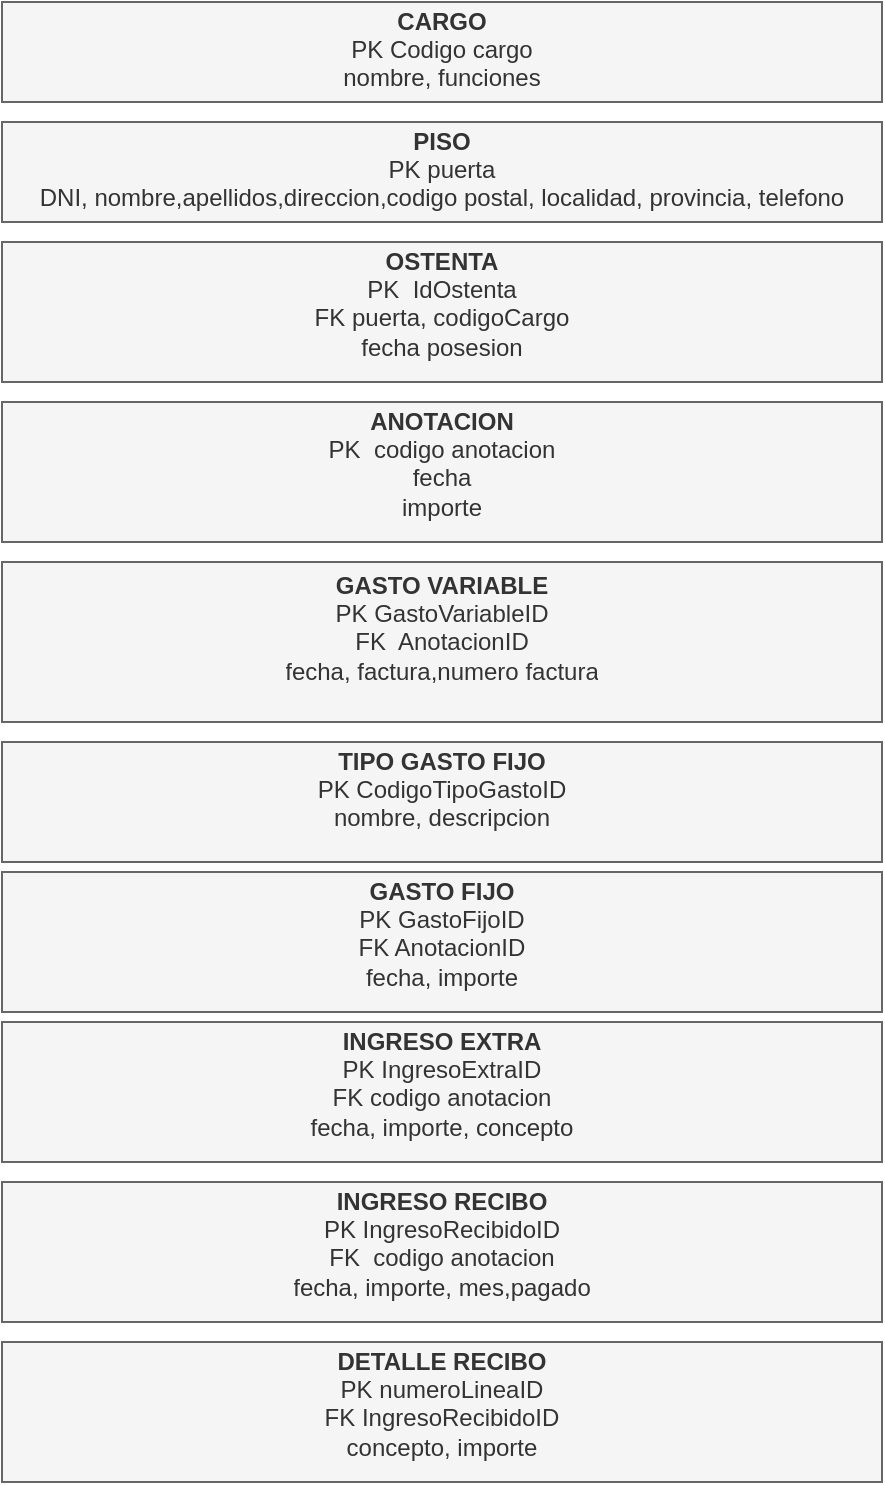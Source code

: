 <mxfile version="17.4.6"><diagram id="vxv80T0DSspKY2KJ_4uf" name="Page-1"><mxGraphModel dx="1422" dy="752" grid="1" gridSize="10" guides="1" tooltips="1" connect="1" arrows="1" fold="1" page="1" pageScale="1" pageWidth="827" pageHeight="1169" math="0" shadow="0"><root><mxCell id="0"/><mxCell id="1" parent="0"/><UserObject label="&lt;b&gt;CARGO&lt;/b&gt;&lt;div&gt;PK Codigo cargo&lt;br&gt;&lt;/div&gt;&lt;div&gt;nombre, funciones&lt;br&gt;&lt;/div&gt;&lt;div&gt;&lt;br&gt;&lt;/div&gt;" placeholders="1" name="Variable" id="RIH7_hN7T9zMOOn92EYS-10"><mxCell style="text;html=1;strokeColor=#666666;fillColor=#f5f5f5;align=center;verticalAlign=middle;whiteSpace=wrap;overflow=hidden;fontColor=#333333;" parent="1" vertex="1"><mxGeometry x="150" y="150" width="440" height="50" as="geometry"/></mxCell></UserObject><UserObject label="&lt;b&gt;PISO&lt;/b&gt;&lt;br&gt;&lt;div&gt;PK puerta&lt;br&gt;&lt;/div&gt;&lt;div&gt;DNI, nombre,apellidos,direccion,codigo postal, localidad, provincia, telefono&lt;br&gt;&lt;/div&gt;&lt;div&gt;&lt;br&gt;&lt;/div&gt;" placeholders="1" name="Variable" id="RIH7_hN7T9zMOOn92EYS-18"><mxCell style="text;html=1;strokeColor=#666666;fillColor=#f5f5f5;align=center;verticalAlign=middle;whiteSpace=wrap;overflow=hidden;fontColor=#333333;" parent="1" vertex="1"><mxGeometry x="150" y="210" width="440" height="50" as="geometry"/></mxCell></UserObject><UserObject label="&lt;b&gt;OSTENTA&lt;/b&gt;&lt;br&gt;&lt;div&gt;PK&amp;nbsp; IdOstenta&lt;br&gt;&lt;/div&gt;&lt;div&gt;FK puerta, codigoCargo&lt;/div&gt;&lt;div&gt;fecha posesion&lt;br&gt;&lt;/div&gt;&lt;div&gt;&lt;br&gt;&lt;/div&gt;" placeholders="1" name="Variable" id="RIH7_hN7T9zMOOn92EYS-19"><mxCell style="text;html=1;strokeColor=#666666;fillColor=#f5f5f5;align=center;verticalAlign=middle;whiteSpace=wrap;overflow=hidden;fontColor=#333333;" parent="1" vertex="1"><mxGeometry x="150" y="270" width="440" height="70" as="geometry"/></mxCell></UserObject><UserObject label="&lt;b&gt;ANOTACION&lt;/b&gt;&lt;br&gt;&lt;div&gt;PK&amp;nbsp; codigo anotacion&lt;br&gt;&lt;/div&gt;&lt;div&gt;fecha&lt;br&gt;&lt;/div&gt;&lt;div&gt;importe&lt;br&gt;&lt;/div&gt;&lt;div&gt;&lt;br&gt;&lt;/div&gt;" placeholders="1" name="Variable" id="RIH7_hN7T9zMOOn92EYS-23"><mxCell style="text;html=1;strokeColor=#666666;fillColor=#f5f5f5;align=center;verticalAlign=middle;whiteSpace=wrap;overflow=hidden;fontColor=#333333;" parent="1" vertex="1"><mxGeometry x="150" y="350" width="440" height="70" as="geometry"/></mxCell></UserObject><UserObject label="&lt;b&gt;GASTO VARIABLE&lt;/b&gt;&lt;br&gt;&lt;div&gt;PK GastoVariableID&lt;br&gt;&lt;/div&gt;&lt;div&gt;FK&amp;nbsp; AnotacionID&lt;br&gt;&lt;/div&gt;&lt;div&gt;fecha, factura,numero factura&lt;br&gt;&lt;/div&gt;&lt;div&gt;&lt;br&gt;&lt;/div&gt;" placeholders="1" name="Variable" id="RIH7_hN7T9zMOOn92EYS-24"><mxCell style="text;html=1;strokeColor=#666666;fillColor=#f5f5f5;align=center;verticalAlign=middle;whiteSpace=wrap;overflow=hidden;fontColor=#333333;" parent="1" vertex="1"><mxGeometry x="150" y="430" width="440" height="80" as="geometry"/></mxCell></UserObject><UserObject label="&lt;b&gt;GASTO FIJO&lt;/b&gt;&lt;br&gt;&lt;div&gt;PK GastoFijoID&lt;br&gt;&lt;/div&gt;&lt;div&gt;FK AnotacionID&lt;/div&gt;&lt;div&gt;fecha, importe&lt;br&gt;&lt;/div&gt;&lt;div&gt;&lt;br&gt;&lt;/div&gt;" placeholders="1" name="Variable" id="RIH7_hN7T9zMOOn92EYS-25"><mxCell style="text;html=1;strokeColor=#666666;fillColor=#f5f5f5;align=center;verticalAlign=middle;whiteSpace=wrap;overflow=hidden;fontColor=#333333;" parent="1" vertex="1"><mxGeometry x="150" y="585" width="440" height="70" as="geometry"/></mxCell></UserObject><UserObject label="&lt;b&gt;INGRESO EXTRA&lt;/b&gt;&lt;br&gt;&lt;div&gt;PK IngresoExtraID&lt;br&gt;&lt;/div&gt;&lt;div&gt;FK codigo anotacion&lt;br&gt;&lt;/div&gt;&lt;div&gt;fecha, importe, concepto&lt;br&gt;&lt;/div&gt;&lt;div&gt;&lt;br&gt;&lt;/div&gt;" placeholders="1" name="Variable" id="RIH7_hN7T9zMOOn92EYS-26"><mxCell style="text;html=1;strokeColor=#666666;fillColor=#f5f5f5;align=center;verticalAlign=middle;whiteSpace=wrap;overflow=hidden;fontColor=#333333;" parent="1" vertex="1"><mxGeometry x="150" y="660" width="440" height="70" as="geometry"/></mxCell></UserObject><UserObject label="&lt;b&gt;INGRESO RECIBO&lt;/b&gt;&lt;br&gt;&lt;div&gt;PK IngresoRecibidoID&lt;br&gt;&lt;/div&gt;&lt;div&gt;FK&amp;nbsp; codigo anotacion&lt;br&gt;&lt;/div&gt;&lt;div&gt;fecha, importe, mes,pagado&lt;br&gt;&lt;/div&gt;&lt;div&gt;&lt;br&gt;&lt;/div&gt;&lt;div&gt;&lt;br&gt;&lt;/div&gt;" placeholders="1" name="Variable" id="RIH7_hN7T9zMOOn92EYS-27"><mxCell style="text;html=1;strokeColor=#666666;fillColor=#f5f5f5;align=center;verticalAlign=middle;whiteSpace=wrap;overflow=hidden;fontColor=#333333;" parent="1" vertex="1"><mxGeometry x="150" y="740" width="440" height="70" as="geometry"/></mxCell></UserObject><UserObject label="&lt;b&gt;TIPO GASTO FIJO&lt;/b&gt;&lt;br&gt;&lt;div&gt;PK CodigoTipoGastoID&lt;br&gt;&lt;/div&gt;&lt;div&gt;nombre, descripcion&lt;br&gt;&lt;/div&gt;&lt;div&gt;&lt;br&gt;&lt;/div&gt;&lt;div&gt;&lt;br&gt;&lt;/div&gt;" placeholders="1" name="Variable" id="HCAJERvurEryDaF0ZKtP-1"><mxCell style="text;html=1;strokeColor=#666666;fillColor=#f5f5f5;align=center;verticalAlign=middle;whiteSpace=wrap;overflow=hidden;fontColor=#333333;" vertex="1" parent="1"><mxGeometry x="150" y="520" width="440" height="60" as="geometry"/></mxCell></UserObject><UserObject label="&lt;b&gt;DETALLE RECIBO&lt;/b&gt;&lt;br&gt;&lt;div&gt;PK numeroLineaID&lt;br&gt;&lt;/div&gt;&lt;div&gt;FK IngresoRecibidoID&lt;br&gt;&lt;/div&gt;&lt;div&gt;concepto, importe&lt;br&gt;&lt;/div&gt;&lt;div&gt;&lt;br&gt;&lt;/div&gt;&lt;div&gt;&lt;br&gt;&lt;/div&gt;" placeholders="1" name="Variable" id="HCAJERvurEryDaF0ZKtP-2"><mxCell style="text;html=1;strokeColor=#666666;fillColor=#f5f5f5;align=center;verticalAlign=middle;whiteSpace=wrap;overflow=hidden;fontColor=#333333;" vertex="1" parent="1"><mxGeometry x="150" y="820" width="440" height="70" as="geometry"/></mxCell></UserObject></root></mxGraphModel></diagram></mxfile>